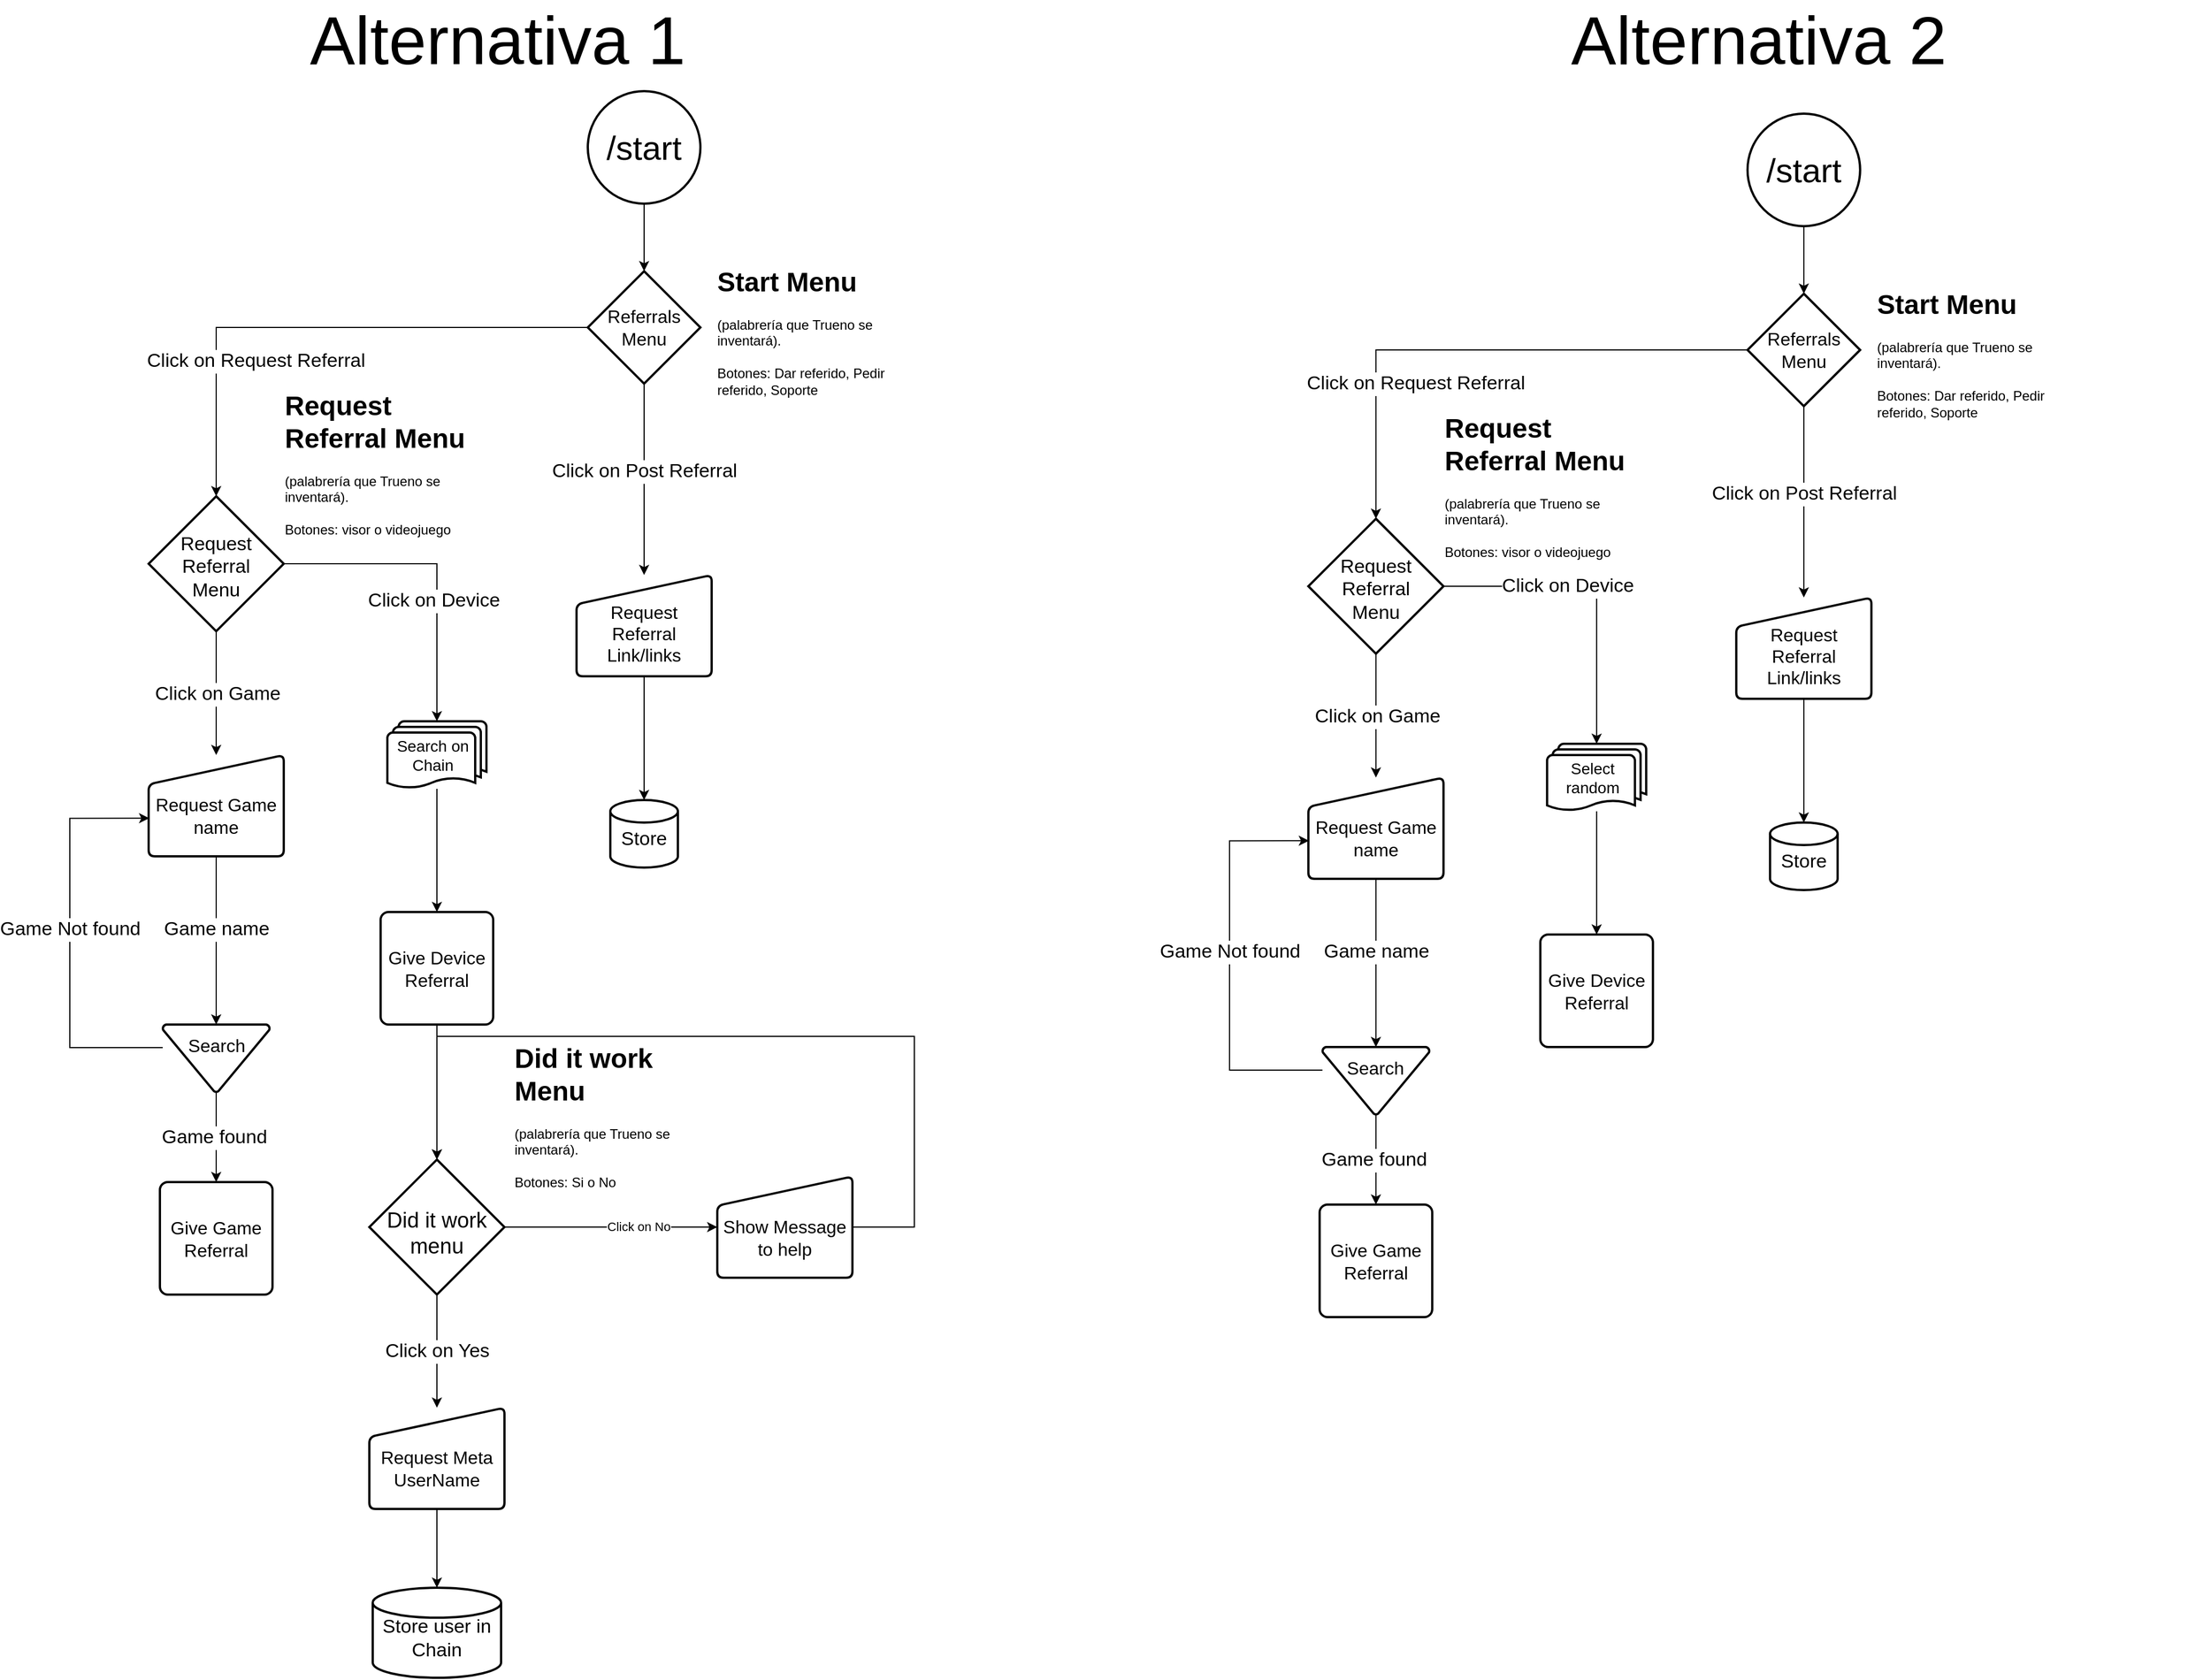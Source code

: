 <mxfile version="23.1.3" type="device">
  <diagram name="Página-1" id="gRAc6DC5ic1OgEglpM_k">
    <mxGraphModel dx="1973" dy="1835" grid="1" gridSize="10" guides="1" tooltips="1" connect="1" arrows="1" fold="1" page="1" pageScale="1" pageWidth="827" pageHeight="1169" math="0" shadow="0">
      <root>
        <mxCell id="0" />
        <mxCell id="1" parent="0" />
        <mxCell id="Dy9JQPeD_0FElPdL8ptE-3" value="/start" style="strokeWidth=2;html=1;shape=mxgraph.flowchart.start_2;whiteSpace=wrap;fontSize=30;" vertex="1" parent="1">
          <mxGeometry x="660" y="200" width="100" height="100" as="geometry" />
        </mxCell>
        <mxCell id="Dy9JQPeD_0FElPdL8ptE-5" style="edgeStyle=orthogonalEdgeStyle;rounded=0;orthogonalLoop=1;jettySize=auto;html=1;entryX=0.5;entryY=0;entryDx=0;entryDy=0;entryPerimeter=0;" edge="1" parent="1" source="Dy9JQPeD_0FElPdL8ptE-3" target="Dy9JQPeD_0FElPdL8ptE-9">
          <mxGeometry relative="1" as="geometry">
            <mxPoint x="440" y="270" as="targetPoint" />
          </mxGeometry>
        </mxCell>
        <mxCell id="Dy9JQPeD_0FElPdL8ptE-69" style="edgeStyle=orthogonalEdgeStyle;rounded=0;orthogonalLoop=1;jettySize=auto;html=1;" edge="1" parent="1" source="Dy9JQPeD_0FElPdL8ptE-9" target="Dy9JQPeD_0FElPdL8ptE-68">
          <mxGeometry relative="1" as="geometry" />
        </mxCell>
        <mxCell id="Dy9JQPeD_0FElPdL8ptE-70" value="Click on Post Referral" style="edgeLabel;html=1;align=center;verticalAlign=middle;resizable=0;points=[];fontSize=17;" vertex="1" connectable="0" parent="Dy9JQPeD_0FElPdL8ptE-69">
          <mxGeometry x="0.176" y="-2" relative="1" as="geometry">
            <mxPoint x="2" y="-22" as="offset" />
          </mxGeometry>
        </mxCell>
        <mxCell id="Dy9JQPeD_0FElPdL8ptE-9" value="Referrals Menu" style="strokeWidth=2;html=1;shape=mxgraph.flowchart.decision;whiteSpace=wrap;fontSize=16;" vertex="1" parent="1">
          <mxGeometry x="660" y="360" width="100" height="100" as="geometry" />
        </mxCell>
        <mxCell id="Dy9JQPeD_0FElPdL8ptE-42" value="&lt;h1&gt;Start Menu&lt;/h1&gt;&lt;p&gt;(palabrería que Trueno se inventará).&lt;br&gt;&lt;br&gt;Botones: Dar referido, Pedir referido, Soporte&lt;/p&gt;" style="text;html=1;spacing=5;spacingTop=-20;whiteSpace=wrap;overflow=hidden;rounded=0;" vertex="1" parent="1">
          <mxGeometry x="770" y="350" width="190" height="150" as="geometry" />
        </mxCell>
        <mxCell id="Dy9JQPeD_0FElPdL8ptE-52" style="edgeStyle=orthogonalEdgeStyle;rounded=0;orthogonalLoop=1;jettySize=auto;html=1;entryX=0.5;entryY=0;entryDx=0;entryDy=0;entryPerimeter=0;" edge="1" parent="1" source="Dy9JQPeD_0FElPdL8ptE-46" target="Dy9JQPeD_0FElPdL8ptE-76">
          <mxGeometry relative="1" as="geometry" />
        </mxCell>
        <mxCell id="Dy9JQPeD_0FElPdL8ptE-54" value="Click on Device" style="edgeLabel;html=1;align=center;verticalAlign=middle;resizable=0;points=[];fontSize=17;" vertex="1" connectable="0" parent="Dy9JQPeD_0FElPdL8ptE-52">
          <mxGeometry x="-0.032" y="1" relative="1" as="geometry">
            <mxPoint x="-1" y="34" as="offset" />
          </mxGeometry>
        </mxCell>
        <mxCell id="Dy9JQPeD_0FElPdL8ptE-56" style="edgeStyle=orthogonalEdgeStyle;rounded=0;orthogonalLoop=1;jettySize=auto;html=1;" edge="1" parent="1" source="Dy9JQPeD_0FElPdL8ptE-46" target="Dy9JQPeD_0FElPdL8ptE-55">
          <mxGeometry relative="1" as="geometry" />
        </mxCell>
        <mxCell id="Dy9JQPeD_0FElPdL8ptE-67" value="Click on Game" style="edgeLabel;html=1;align=center;verticalAlign=middle;resizable=0;points=[];fontSize=17;" vertex="1" connectable="0" parent="Dy9JQPeD_0FElPdL8ptE-56">
          <mxGeometry x="0.021" y="1" relative="1" as="geometry">
            <mxPoint as="offset" />
          </mxGeometry>
        </mxCell>
        <mxCell id="Dy9JQPeD_0FElPdL8ptE-46" value="Request &lt;br style=&quot;font-size: 17px;&quot;&gt;Referral &lt;br style=&quot;font-size: 17px;&quot;&gt;Menu" style="strokeWidth=2;html=1;shape=mxgraph.flowchart.decision;whiteSpace=wrap;fontSize=17;spacingTop=6;" vertex="1" parent="1">
          <mxGeometry x="270" y="560" width="120" height="120" as="geometry" />
        </mxCell>
        <mxCell id="Dy9JQPeD_0FElPdL8ptE-47" style="edgeStyle=orthogonalEdgeStyle;rounded=0;orthogonalLoop=1;jettySize=auto;html=1;entryX=0.5;entryY=0;entryDx=0;entryDy=0;entryPerimeter=0;" edge="1" parent="1" source="Dy9JQPeD_0FElPdL8ptE-9" target="Dy9JQPeD_0FElPdL8ptE-46">
          <mxGeometry relative="1" as="geometry" />
        </mxCell>
        <mxCell id="Dy9JQPeD_0FElPdL8ptE-48" value="Click on Request Referral" style="edgeLabel;html=1;align=center;verticalAlign=middle;resizable=0;points=[];fontSize=17;" vertex="1" connectable="0" parent="Dy9JQPeD_0FElPdL8ptE-47">
          <mxGeometry x="0.223" y="2" relative="1" as="geometry">
            <mxPoint x="-2" y="28" as="offset" />
          </mxGeometry>
        </mxCell>
        <mxCell id="Dy9JQPeD_0FElPdL8ptE-49" value="&lt;h1&gt;Request Referral Menu&lt;/h1&gt;&lt;p&gt;(palabrería que Trueno se inventará).&lt;br&gt;&lt;br&gt;Botones: visor o videojuego&lt;/p&gt;" style="text;html=1;spacing=5;spacingTop=-20;whiteSpace=wrap;overflow=hidden;rounded=0;" vertex="1" parent="1">
          <mxGeometry x="386" y="460" width="190" height="150" as="geometry" />
        </mxCell>
        <mxCell id="Dy9JQPeD_0FElPdL8ptE-50" value="Give Device Referral" style="rounded=1;whiteSpace=wrap;html=1;absoluteArcSize=1;arcSize=14;strokeWidth=2;fontSize=16;" vertex="1" parent="1">
          <mxGeometry x="476" y="929.5" width="100" height="100" as="geometry" />
        </mxCell>
        <mxCell id="Dy9JQPeD_0FElPdL8ptE-59" style="edgeStyle=orthogonalEdgeStyle;rounded=0;orthogonalLoop=1;jettySize=auto;html=1;" edge="1" parent="1" source="Dy9JQPeD_0FElPdL8ptE-55" target="Dy9JQPeD_0FElPdL8ptE-58">
          <mxGeometry relative="1" as="geometry">
            <Array as="points">
              <mxPoint x="330" y="900" />
              <mxPoint x="330" y="900" />
            </Array>
          </mxGeometry>
        </mxCell>
        <mxCell id="Dy9JQPeD_0FElPdL8ptE-63" value="Game name" style="edgeLabel;html=1;align=center;verticalAlign=middle;resizable=0;points=[];fontSize=17;" vertex="1" connectable="0" parent="Dy9JQPeD_0FElPdL8ptE-59">
          <mxGeometry x="-0.239" y="1" relative="1" as="geometry">
            <mxPoint x="-1" y="8" as="offset" />
          </mxGeometry>
        </mxCell>
        <mxCell id="Dy9JQPeD_0FElPdL8ptE-55" value="Request Game name" style="html=1;strokeWidth=2;shape=manualInput;whiteSpace=wrap;rounded=1;size=26;arcSize=11;fontSize=16;spacingTop=18;" vertex="1" parent="1">
          <mxGeometry x="270" y="790" width="120" height="90" as="geometry" />
        </mxCell>
        <mxCell id="Dy9JQPeD_0FElPdL8ptE-64" style="edgeStyle=orthogonalEdgeStyle;rounded=0;orthogonalLoop=1;jettySize=auto;html=1;entryX=0.5;entryY=0;entryDx=0;entryDy=0;" edge="1" parent="1" source="Dy9JQPeD_0FElPdL8ptE-58" target="Dy9JQPeD_0FElPdL8ptE-65">
          <mxGeometry relative="1" as="geometry">
            <mxPoint x="330" y="1189.5" as="targetPoint" />
          </mxGeometry>
        </mxCell>
        <mxCell id="Dy9JQPeD_0FElPdL8ptE-66" value="Game found" style="edgeLabel;html=1;align=center;verticalAlign=middle;resizable=0;points=[];fontSize=17;" vertex="1" connectable="0" parent="Dy9JQPeD_0FElPdL8ptE-64">
          <mxGeometry x="0.008" y="-2" relative="1" as="geometry">
            <mxPoint as="offset" />
          </mxGeometry>
        </mxCell>
        <mxCell id="Dy9JQPeD_0FElPdL8ptE-58" value="Search" style="strokeWidth=2;html=1;shape=mxgraph.flowchart.merge_or_storage;whiteSpace=wrap;fontSize=16;labelPosition=center;verticalLabelPosition=middle;align=center;verticalAlign=middle;spacingBottom=23;" vertex="1" parent="1">
          <mxGeometry x="282.5" y="1029.5" width="95" height="60" as="geometry" />
        </mxCell>
        <mxCell id="Dy9JQPeD_0FElPdL8ptE-60" style="edgeStyle=orthogonalEdgeStyle;rounded=0;orthogonalLoop=1;jettySize=auto;html=1;entryX=0.004;entryY=0.624;entryDx=0;entryDy=0;entryPerimeter=0;" edge="1" parent="1" source="Dy9JQPeD_0FElPdL8ptE-58" target="Dy9JQPeD_0FElPdL8ptE-55">
          <mxGeometry relative="1" as="geometry">
            <Array as="points">
              <mxPoint x="200" y="1050" />
              <mxPoint x="200" y="846" />
            </Array>
          </mxGeometry>
        </mxCell>
        <mxCell id="Dy9JQPeD_0FElPdL8ptE-62" value="Game Not found" style="edgeLabel;html=1;align=center;verticalAlign=middle;resizable=0;points=[];fontSize=17;" vertex="1" connectable="0" parent="Dy9JQPeD_0FElPdL8ptE-60">
          <mxGeometry x="0.051" relative="1" as="geometry">
            <mxPoint as="offset" />
          </mxGeometry>
        </mxCell>
        <mxCell id="Dy9JQPeD_0FElPdL8ptE-65" value="Give Game Referral" style="rounded=1;whiteSpace=wrap;html=1;absoluteArcSize=1;arcSize=14;strokeWidth=2;fontSize=16;" vertex="1" parent="1">
          <mxGeometry x="280" y="1169.5" width="100" height="100" as="geometry" />
        </mxCell>
        <mxCell id="Dy9JQPeD_0FElPdL8ptE-68" value="Request Referral Link/links" style="html=1;strokeWidth=2;shape=manualInput;whiteSpace=wrap;rounded=1;size=26;arcSize=11;fontSize=16;spacingTop=13;" vertex="1" parent="1">
          <mxGeometry x="650" y="630" width="120" height="90" as="geometry" />
        </mxCell>
        <mxCell id="Dy9JQPeD_0FElPdL8ptE-72" value="Store" style="strokeWidth=2;html=1;shape=mxgraph.flowchart.database;whiteSpace=wrap;fontSize=17;spacingTop=9;" vertex="1" parent="1">
          <mxGeometry x="680" y="830" width="60" height="60" as="geometry" />
        </mxCell>
        <mxCell id="Dy9JQPeD_0FElPdL8ptE-73" style="edgeStyle=orthogonalEdgeStyle;rounded=0;orthogonalLoop=1;jettySize=auto;html=1;entryX=0.5;entryY=0;entryDx=0;entryDy=0;entryPerimeter=0;" edge="1" parent="1" source="Dy9JQPeD_0FElPdL8ptE-68" target="Dy9JQPeD_0FElPdL8ptE-72">
          <mxGeometry relative="1" as="geometry">
            <mxPoint x="710" y="979.14" as="targetPoint" />
          </mxGeometry>
        </mxCell>
        <mxCell id="Dy9JQPeD_0FElPdL8ptE-77" style="edgeStyle=orthogonalEdgeStyle;rounded=0;orthogonalLoop=1;jettySize=auto;html=1;" edge="1" parent="1" source="Dy9JQPeD_0FElPdL8ptE-76" target="Dy9JQPeD_0FElPdL8ptE-50">
          <mxGeometry relative="1" as="geometry" />
        </mxCell>
        <mxCell id="Dy9JQPeD_0FElPdL8ptE-76" value="Search on Chain" style="strokeWidth=2;html=1;shape=mxgraph.flowchart.multi-document;whiteSpace=wrap;fontSize=14;spacingRight=7;" vertex="1" parent="1">
          <mxGeometry x="482" y="760" width="88" height="60" as="geometry" />
        </mxCell>
        <mxCell id="Dy9JQPeD_0FElPdL8ptE-81" style="edgeStyle=orthogonalEdgeStyle;rounded=0;orthogonalLoop=1;jettySize=auto;html=1;entryX=0.5;entryY=0;entryDx=0;entryDy=0;" edge="1" parent="1" source="Dy9JQPeD_0FElPdL8ptE-78" target="Dy9JQPeD_0FElPdL8ptE-85">
          <mxGeometry relative="1" as="geometry">
            <mxPoint x="570" y="1350" as="targetPoint" />
          </mxGeometry>
        </mxCell>
        <mxCell id="Dy9JQPeD_0FElPdL8ptE-82" value="Click on Yes" style="edgeLabel;html=1;align=center;verticalAlign=middle;resizable=0;points=[];fontSize=17;" vertex="1" connectable="0" parent="Dy9JQPeD_0FElPdL8ptE-81">
          <mxGeometry x="-0.227" relative="1" as="geometry">
            <mxPoint y="11" as="offset" />
          </mxGeometry>
        </mxCell>
        <mxCell id="Dy9JQPeD_0FElPdL8ptE-83" style="edgeStyle=orthogonalEdgeStyle;rounded=0;orthogonalLoop=1;jettySize=auto;html=1;entryX=0;entryY=0.5;entryDx=0;entryDy=0;" edge="1" parent="1" source="Dy9JQPeD_0FElPdL8ptE-78" target="Dy9JQPeD_0FElPdL8ptE-88">
          <mxGeometry relative="1" as="geometry">
            <mxPoint x="750" y="1230" as="targetPoint" />
          </mxGeometry>
        </mxCell>
        <mxCell id="Dy9JQPeD_0FElPdL8ptE-84" value="Click on No" style="edgeLabel;html=1;align=center;verticalAlign=middle;resizable=0;points=[];" vertex="1" connectable="0" parent="Dy9JQPeD_0FElPdL8ptE-83">
          <mxGeometry x="0.257" y="1" relative="1" as="geometry">
            <mxPoint as="offset" />
          </mxGeometry>
        </mxCell>
        <mxCell id="Dy9JQPeD_0FElPdL8ptE-78" value="Did it work menu" style="strokeWidth=2;html=1;shape=mxgraph.flowchart.decision;whiteSpace=wrap;fontSize=19;spacingTop=11;" vertex="1" parent="1">
          <mxGeometry x="466" y="1149.5" width="120" height="120" as="geometry" />
        </mxCell>
        <mxCell id="Dy9JQPeD_0FElPdL8ptE-79" value="&lt;h1&gt;Did it work Menu&lt;/h1&gt;&lt;p&gt;(palabrería que Trueno se inventará).&lt;br&gt;&lt;br&gt;Botones: Si o No&lt;/p&gt;" style="text;html=1;spacing=5;spacingTop=-20;whiteSpace=wrap;overflow=hidden;rounded=0;" vertex="1" parent="1">
          <mxGeometry x="590" y="1040" width="190" height="150" as="geometry" />
        </mxCell>
        <mxCell id="Dy9JQPeD_0FElPdL8ptE-80" style="edgeStyle=orthogonalEdgeStyle;rounded=0;orthogonalLoop=1;jettySize=auto;html=1;entryX=0.5;entryY=0;entryDx=0;entryDy=0;entryPerimeter=0;" edge="1" parent="1" source="Dy9JQPeD_0FElPdL8ptE-50" target="Dy9JQPeD_0FElPdL8ptE-78">
          <mxGeometry relative="1" as="geometry" />
        </mxCell>
        <mxCell id="Dy9JQPeD_0FElPdL8ptE-85" value="Request Meta UserName" style="html=1;strokeWidth=2;shape=manualInput;whiteSpace=wrap;rounded=1;size=26;arcSize=11;fontSize=16;spacingTop=18;" vertex="1" parent="1">
          <mxGeometry x="466" y="1370" width="120" height="90" as="geometry" />
        </mxCell>
        <mxCell id="Dy9JQPeD_0FElPdL8ptE-86" value="Store user in Chain" style="strokeWidth=2;html=1;shape=mxgraph.flowchart.database;whiteSpace=wrap;fontSize=17;spacingTop=9;" vertex="1" parent="1">
          <mxGeometry x="469" y="1530" width="114" height="80" as="geometry" />
        </mxCell>
        <mxCell id="Dy9JQPeD_0FElPdL8ptE-87" style="edgeStyle=orthogonalEdgeStyle;rounded=0;orthogonalLoop=1;jettySize=auto;html=1;entryX=0.5;entryY=0;entryDx=0;entryDy=0;entryPerimeter=0;" edge="1" parent="1" source="Dy9JQPeD_0FElPdL8ptE-85" target="Dy9JQPeD_0FElPdL8ptE-86">
          <mxGeometry relative="1" as="geometry" />
        </mxCell>
        <mxCell id="Dy9JQPeD_0FElPdL8ptE-88" value="Show Message to help" style="html=1;strokeWidth=2;shape=manualInput;whiteSpace=wrap;rounded=1;size=26;arcSize=11;fontSize=16;spacingTop=18;" vertex="1" parent="1">
          <mxGeometry x="775" y="1164.5" width="120" height="90" as="geometry" />
        </mxCell>
        <mxCell id="Dy9JQPeD_0FElPdL8ptE-93" style="edgeStyle=orthogonalEdgeStyle;rounded=0;orthogonalLoop=1;jettySize=auto;html=1;entryX=0.5;entryY=0;entryDx=0;entryDy=0;entryPerimeter=0;" edge="1" parent="1" source="Dy9JQPeD_0FElPdL8ptE-88" target="Dy9JQPeD_0FElPdL8ptE-78">
          <mxGeometry relative="1" as="geometry">
            <Array as="points">
              <mxPoint x="950" y="1209" />
              <mxPoint x="950" y="1040" />
              <mxPoint x="526" y="1040" />
            </Array>
          </mxGeometry>
        </mxCell>
        <mxCell id="Dy9JQPeD_0FElPdL8ptE-96" value="/start" style="strokeWidth=2;html=1;shape=mxgraph.flowchart.start_2;whiteSpace=wrap;fontSize=30;" vertex="1" parent="1">
          <mxGeometry x="1689.91" y="220" width="100" height="100" as="geometry" />
        </mxCell>
        <mxCell id="Dy9JQPeD_0FElPdL8ptE-97" style="edgeStyle=orthogonalEdgeStyle;rounded=0;orthogonalLoop=1;jettySize=auto;html=1;entryX=0.5;entryY=0;entryDx=0;entryDy=0;entryPerimeter=0;" edge="1" parent="1" source="Dy9JQPeD_0FElPdL8ptE-96" target="Dy9JQPeD_0FElPdL8ptE-100">
          <mxGeometry relative="1" as="geometry">
            <mxPoint x="1469.91" y="290" as="targetPoint" />
          </mxGeometry>
        </mxCell>
        <mxCell id="Dy9JQPeD_0FElPdL8ptE-98" style="edgeStyle=orthogonalEdgeStyle;rounded=0;orthogonalLoop=1;jettySize=auto;html=1;" edge="1" parent="1" source="Dy9JQPeD_0FElPdL8ptE-100" target="Dy9JQPeD_0FElPdL8ptE-120">
          <mxGeometry relative="1" as="geometry" />
        </mxCell>
        <mxCell id="Dy9JQPeD_0FElPdL8ptE-99" value="Click on Post Referral" style="edgeLabel;html=1;align=center;verticalAlign=middle;resizable=0;points=[];fontSize=17;" vertex="1" connectable="0" parent="Dy9JQPeD_0FElPdL8ptE-98">
          <mxGeometry x="0.176" y="-2" relative="1" as="geometry">
            <mxPoint x="2" y="-22" as="offset" />
          </mxGeometry>
        </mxCell>
        <mxCell id="Dy9JQPeD_0FElPdL8ptE-100" value="Referrals Menu" style="strokeWidth=2;html=1;shape=mxgraph.flowchart.decision;whiteSpace=wrap;fontSize=16;" vertex="1" parent="1">
          <mxGeometry x="1689.91" y="380" width="100" height="100" as="geometry" />
        </mxCell>
        <mxCell id="Dy9JQPeD_0FElPdL8ptE-101" value="&lt;h1&gt;Start Menu&lt;/h1&gt;&lt;p&gt;(palabrería que Trueno se inventará).&lt;br&gt;&lt;br&gt;Botones: Dar referido, Pedir referido, Soporte&lt;/p&gt;" style="text;html=1;spacing=5;spacingTop=-20;whiteSpace=wrap;overflow=hidden;rounded=0;" vertex="1" parent="1">
          <mxGeometry x="1799.91" y="370" width="190" height="150" as="geometry" />
        </mxCell>
        <mxCell id="Dy9JQPeD_0FElPdL8ptE-102" style="edgeStyle=orthogonalEdgeStyle;rounded=0;orthogonalLoop=1;jettySize=auto;html=1;entryX=0.5;entryY=0;entryDx=0;entryDy=0;entryPerimeter=0;" edge="1" parent="1" source="Dy9JQPeD_0FElPdL8ptE-106" target="Dy9JQPeD_0FElPdL8ptE-124">
          <mxGeometry relative="1" as="geometry" />
        </mxCell>
        <mxCell id="Dy9JQPeD_0FElPdL8ptE-103" value="Click on Device" style="edgeLabel;html=1;align=center;verticalAlign=middle;resizable=0;points=[];fontSize=17;" vertex="1" connectable="0" parent="Dy9JQPeD_0FElPdL8ptE-102">
          <mxGeometry x="-0.032" y="1" relative="1" as="geometry">
            <mxPoint x="-24" y="1" as="offset" />
          </mxGeometry>
        </mxCell>
        <mxCell id="Dy9JQPeD_0FElPdL8ptE-104" style="edgeStyle=orthogonalEdgeStyle;rounded=0;orthogonalLoop=1;jettySize=auto;html=1;" edge="1" parent="1" source="Dy9JQPeD_0FElPdL8ptE-106" target="Dy9JQPeD_0FElPdL8ptE-113">
          <mxGeometry relative="1" as="geometry" />
        </mxCell>
        <mxCell id="Dy9JQPeD_0FElPdL8ptE-105" value="Click on Game" style="edgeLabel;html=1;align=center;verticalAlign=middle;resizable=0;points=[];fontSize=17;" vertex="1" connectable="0" parent="Dy9JQPeD_0FElPdL8ptE-104">
          <mxGeometry x="0.021" y="1" relative="1" as="geometry">
            <mxPoint as="offset" />
          </mxGeometry>
        </mxCell>
        <mxCell id="Dy9JQPeD_0FElPdL8ptE-106" value="Request &lt;br style=&quot;font-size: 17px;&quot;&gt;Referral &lt;br style=&quot;font-size: 17px;&quot;&gt;Menu" style="strokeWidth=2;html=1;shape=mxgraph.flowchart.decision;whiteSpace=wrap;fontSize=17;spacingTop=6;" vertex="1" parent="1">
          <mxGeometry x="1299.91" y="580" width="120" height="120" as="geometry" />
        </mxCell>
        <mxCell id="Dy9JQPeD_0FElPdL8ptE-107" style="edgeStyle=orthogonalEdgeStyle;rounded=0;orthogonalLoop=1;jettySize=auto;html=1;entryX=0.5;entryY=0;entryDx=0;entryDy=0;entryPerimeter=0;" edge="1" parent="1" source="Dy9JQPeD_0FElPdL8ptE-100" target="Dy9JQPeD_0FElPdL8ptE-106">
          <mxGeometry relative="1" as="geometry" />
        </mxCell>
        <mxCell id="Dy9JQPeD_0FElPdL8ptE-108" value="Click on Request Referral" style="edgeLabel;html=1;align=center;verticalAlign=middle;resizable=0;points=[];fontSize=17;" vertex="1" connectable="0" parent="Dy9JQPeD_0FElPdL8ptE-107">
          <mxGeometry x="0.223" y="2" relative="1" as="geometry">
            <mxPoint x="-2" y="28" as="offset" />
          </mxGeometry>
        </mxCell>
        <mxCell id="Dy9JQPeD_0FElPdL8ptE-109" value="&lt;h1&gt;Request Referral Menu&lt;/h1&gt;&lt;p&gt;(palabrería que Trueno se inventará).&lt;br&gt;&lt;br&gt;Botones: visor o videojuego&lt;/p&gt;" style="text;html=1;spacing=5;spacingTop=-20;whiteSpace=wrap;overflow=hidden;rounded=0;" vertex="1" parent="1">
          <mxGeometry x="1415.91" y="480" width="190" height="150" as="geometry" />
        </mxCell>
        <mxCell id="Dy9JQPeD_0FElPdL8ptE-110" value="Give Device Referral" style="rounded=1;whiteSpace=wrap;html=1;absoluteArcSize=1;arcSize=14;strokeWidth=2;fontSize=16;" vertex="1" parent="1">
          <mxGeometry x="1505.91" y="949.5" width="100" height="100" as="geometry" />
        </mxCell>
        <mxCell id="Dy9JQPeD_0FElPdL8ptE-111" style="edgeStyle=orthogonalEdgeStyle;rounded=0;orthogonalLoop=1;jettySize=auto;html=1;" edge="1" parent="1" source="Dy9JQPeD_0FElPdL8ptE-113" target="Dy9JQPeD_0FElPdL8ptE-116">
          <mxGeometry relative="1" as="geometry">
            <Array as="points">
              <mxPoint x="1359.91" y="920" />
              <mxPoint x="1359.91" y="920" />
            </Array>
          </mxGeometry>
        </mxCell>
        <mxCell id="Dy9JQPeD_0FElPdL8ptE-112" value="Game name" style="edgeLabel;html=1;align=center;verticalAlign=middle;resizable=0;points=[];fontSize=17;" vertex="1" connectable="0" parent="Dy9JQPeD_0FElPdL8ptE-111">
          <mxGeometry x="-0.239" y="1" relative="1" as="geometry">
            <mxPoint x="-1" y="8" as="offset" />
          </mxGeometry>
        </mxCell>
        <mxCell id="Dy9JQPeD_0FElPdL8ptE-113" value="Request Game name" style="html=1;strokeWidth=2;shape=manualInput;whiteSpace=wrap;rounded=1;size=26;arcSize=11;fontSize=16;spacingTop=18;" vertex="1" parent="1">
          <mxGeometry x="1299.91" y="810" width="120" height="90" as="geometry" />
        </mxCell>
        <mxCell id="Dy9JQPeD_0FElPdL8ptE-114" style="edgeStyle=orthogonalEdgeStyle;rounded=0;orthogonalLoop=1;jettySize=auto;html=1;entryX=0.5;entryY=0;entryDx=0;entryDy=0;" edge="1" parent="1" source="Dy9JQPeD_0FElPdL8ptE-116" target="Dy9JQPeD_0FElPdL8ptE-119">
          <mxGeometry relative="1" as="geometry">
            <mxPoint x="1359.91" y="1209.5" as="targetPoint" />
          </mxGeometry>
        </mxCell>
        <mxCell id="Dy9JQPeD_0FElPdL8ptE-115" value="Game found" style="edgeLabel;html=1;align=center;verticalAlign=middle;resizable=0;points=[];fontSize=17;" vertex="1" connectable="0" parent="Dy9JQPeD_0FElPdL8ptE-114">
          <mxGeometry x="0.008" y="-2" relative="1" as="geometry">
            <mxPoint as="offset" />
          </mxGeometry>
        </mxCell>
        <mxCell id="Dy9JQPeD_0FElPdL8ptE-116" value="Search" style="strokeWidth=2;html=1;shape=mxgraph.flowchart.merge_or_storage;whiteSpace=wrap;fontSize=16;labelPosition=center;verticalLabelPosition=middle;align=center;verticalAlign=middle;spacingBottom=23;" vertex="1" parent="1">
          <mxGeometry x="1312.41" y="1049.5" width="95" height="60" as="geometry" />
        </mxCell>
        <mxCell id="Dy9JQPeD_0FElPdL8ptE-117" style="edgeStyle=orthogonalEdgeStyle;rounded=0;orthogonalLoop=1;jettySize=auto;html=1;entryX=0.004;entryY=0.624;entryDx=0;entryDy=0;entryPerimeter=0;" edge="1" parent="1" source="Dy9JQPeD_0FElPdL8ptE-116" target="Dy9JQPeD_0FElPdL8ptE-113">
          <mxGeometry relative="1" as="geometry">
            <Array as="points">
              <mxPoint x="1229.91" y="1070" />
              <mxPoint x="1229.91" y="866" />
            </Array>
          </mxGeometry>
        </mxCell>
        <mxCell id="Dy9JQPeD_0FElPdL8ptE-118" value="Game Not found" style="edgeLabel;html=1;align=center;verticalAlign=middle;resizable=0;points=[];fontSize=17;" vertex="1" connectable="0" parent="Dy9JQPeD_0FElPdL8ptE-117">
          <mxGeometry x="0.051" relative="1" as="geometry">
            <mxPoint as="offset" />
          </mxGeometry>
        </mxCell>
        <mxCell id="Dy9JQPeD_0FElPdL8ptE-119" value="Give Game Referral" style="rounded=1;whiteSpace=wrap;html=1;absoluteArcSize=1;arcSize=14;strokeWidth=2;fontSize=16;" vertex="1" parent="1">
          <mxGeometry x="1309.91" y="1189.5" width="100" height="100" as="geometry" />
        </mxCell>
        <mxCell id="Dy9JQPeD_0FElPdL8ptE-120" value="Request Referral Link/links" style="html=1;strokeWidth=2;shape=manualInput;whiteSpace=wrap;rounded=1;size=26;arcSize=11;fontSize=16;spacingTop=13;" vertex="1" parent="1">
          <mxGeometry x="1679.91" y="650" width="120" height="90" as="geometry" />
        </mxCell>
        <mxCell id="Dy9JQPeD_0FElPdL8ptE-121" value="Store" style="strokeWidth=2;html=1;shape=mxgraph.flowchart.database;whiteSpace=wrap;fontSize=17;spacingTop=9;" vertex="1" parent="1">
          <mxGeometry x="1709.91" y="850" width="60" height="60" as="geometry" />
        </mxCell>
        <mxCell id="Dy9JQPeD_0FElPdL8ptE-122" style="edgeStyle=orthogonalEdgeStyle;rounded=0;orthogonalLoop=1;jettySize=auto;html=1;entryX=0.5;entryY=0;entryDx=0;entryDy=0;entryPerimeter=0;" edge="1" parent="1" source="Dy9JQPeD_0FElPdL8ptE-120" target="Dy9JQPeD_0FElPdL8ptE-121">
          <mxGeometry relative="1" as="geometry">
            <mxPoint x="1739.91" y="999.14" as="targetPoint" />
          </mxGeometry>
        </mxCell>
        <mxCell id="Dy9JQPeD_0FElPdL8ptE-123" style="edgeStyle=orthogonalEdgeStyle;rounded=0;orthogonalLoop=1;jettySize=auto;html=1;" edge="1" parent="1" source="Dy9JQPeD_0FElPdL8ptE-124" target="Dy9JQPeD_0FElPdL8ptE-110">
          <mxGeometry relative="1" as="geometry" />
        </mxCell>
        <mxCell id="Dy9JQPeD_0FElPdL8ptE-124" value="Select random" style="strokeWidth=2;html=1;shape=mxgraph.flowchart.multi-document;whiteSpace=wrap;fontSize=14;spacingRight=7;" vertex="1" parent="1">
          <mxGeometry x="1511.91" y="780" width="88" height="60" as="geometry" />
        </mxCell>
        <mxCell id="Dy9JQPeD_0FElPdL8ptE-137" value="Alternativa 1" style="text;html=1;align=center;verticalAlign=middle;whiteSpace=wrap;rounded=0;fontSize=60;" vertex="1" parent="1">
          <mxGeometry x="180" y="140" width="800" height="30" as="geometry" />
        </mxCell>
        <mxCell id="Dy9JQPeD_0FElPdL8ptE-138" value="Alternativa 2" style="text;html=1;align=center;verticalAlign=middle;whiteSpace=wrap;rounded=0;fontSize=60;" vertex="1" parent="1">
          <mxGeometry x="1299.91" y="140" width="800" height="30" as="geometry" />
        </mxCell>
      </root>
    </mxGraphModel>
  </diagram>
</mxfile>
